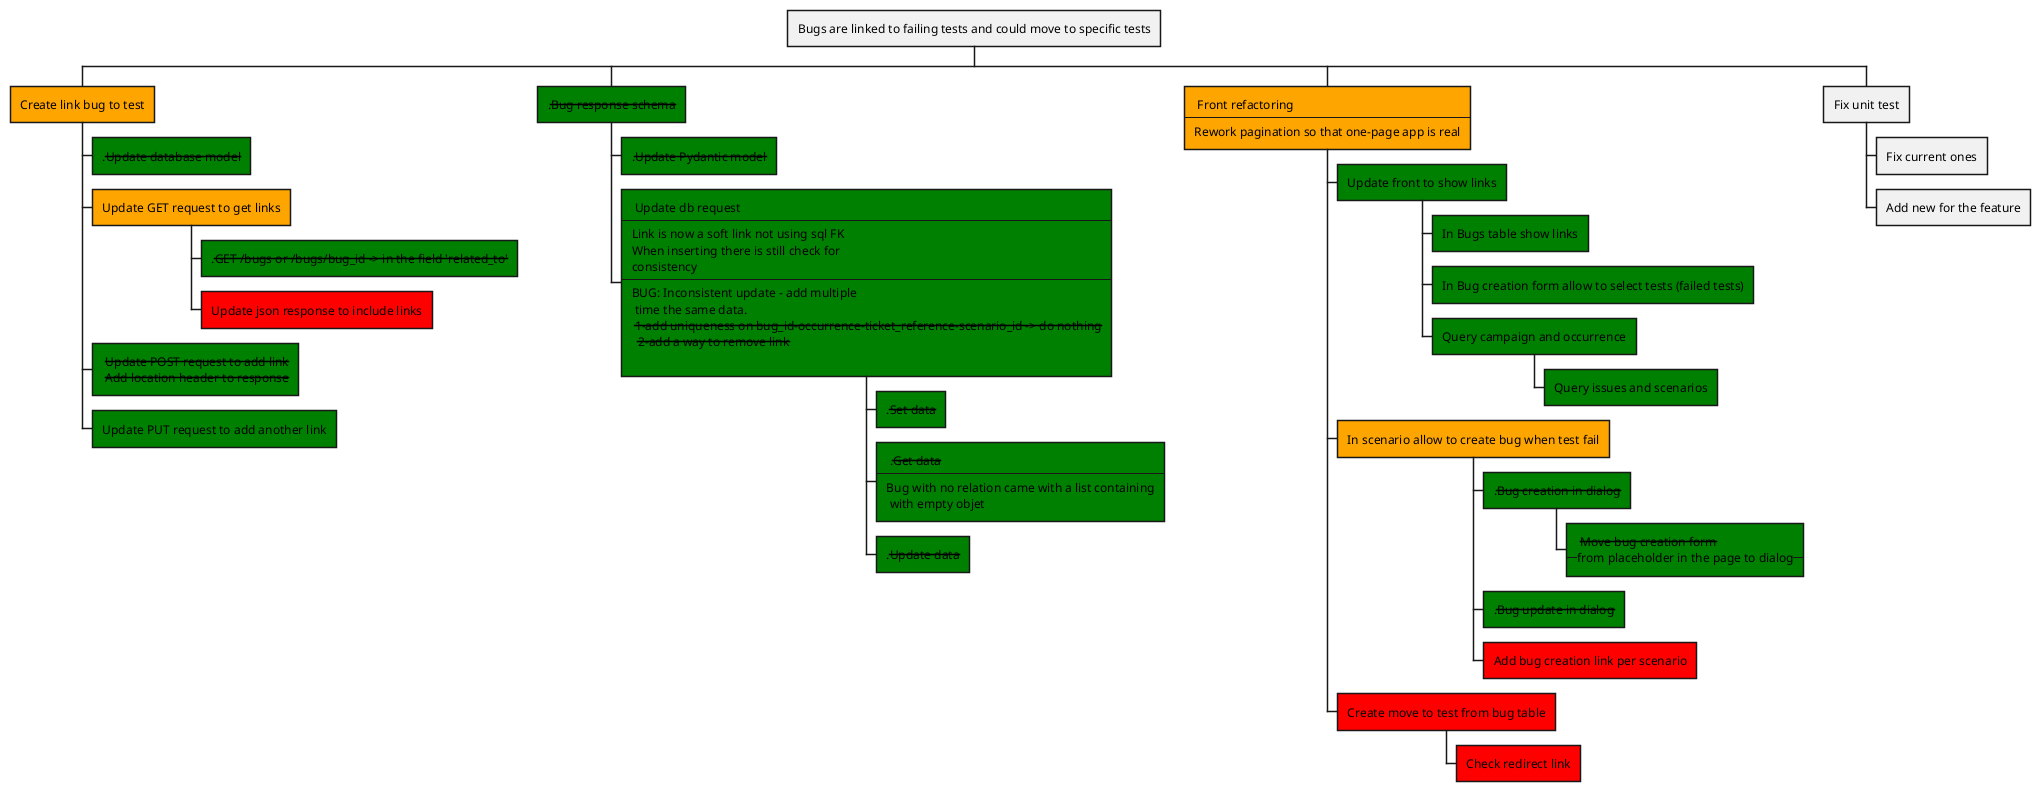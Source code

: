@startwbs
'https://plantuml.com/wbs-diagram

'https://github.com/Hidden-goblin/eaidashboard/issues/67

* Bugs are linked to failing tests and could move to specific tests
**[#orange] Create link bug to test
***[#green] .--Update database model--
***[#orange] Update GET request to get links
****[#green] .--GET /bugs or /bugs/bug_id -> in the field 'related_to'--
****[#red] Update json response to include links
***[#green]: --Update POST request to add link--
 --Add location header to response--;
***[#green] Update PUT request to add another link
**[#green] .--Bug response schema--
***[#green] .--Update Pydantic model--
***[#green]: Update db request
----
Link is now a soft link not using sql FK
When inserting there is still check for
consistency
----
BUG: Inconsistent update - add multiple
 time the same data.
 --1-add uniqueness on bug_id-occurrence-ticket_reference-scenario_id -> do nothing--
  --2-add a way to remove link--
;

****[#green] .--Set data--
****[#green]: .--Get data--
----
Bug with no relation came with a list containing
 with empty objet;
****[#green] .--Update data--
**[#orange]: Front refactoring
----
Rework pagination so that one-page app is real;
***[#green] Update front to show links
****[#green] In Bugs table show links
****[#green] In Bug creation form allow to select tests (failed tests)
****[#green] Query campaign and occurrence
*****[#green] Query issues and scenarios
***[#orange] In scenario allow to create bug when test fail
****[#green] .--Bug creation in dialog--
*****[#green]: --Move bug creation form--
--from placeholder in the page to dialog--;
****[#green] .--Bug update in dialog--
****[#red] Add bug creation link per scenario
***[#red] Create move to test from bug table
****[#red] Check redirect link
** Fix unit test
*** Fix current ones
*** Add new for the feature
@endwbs